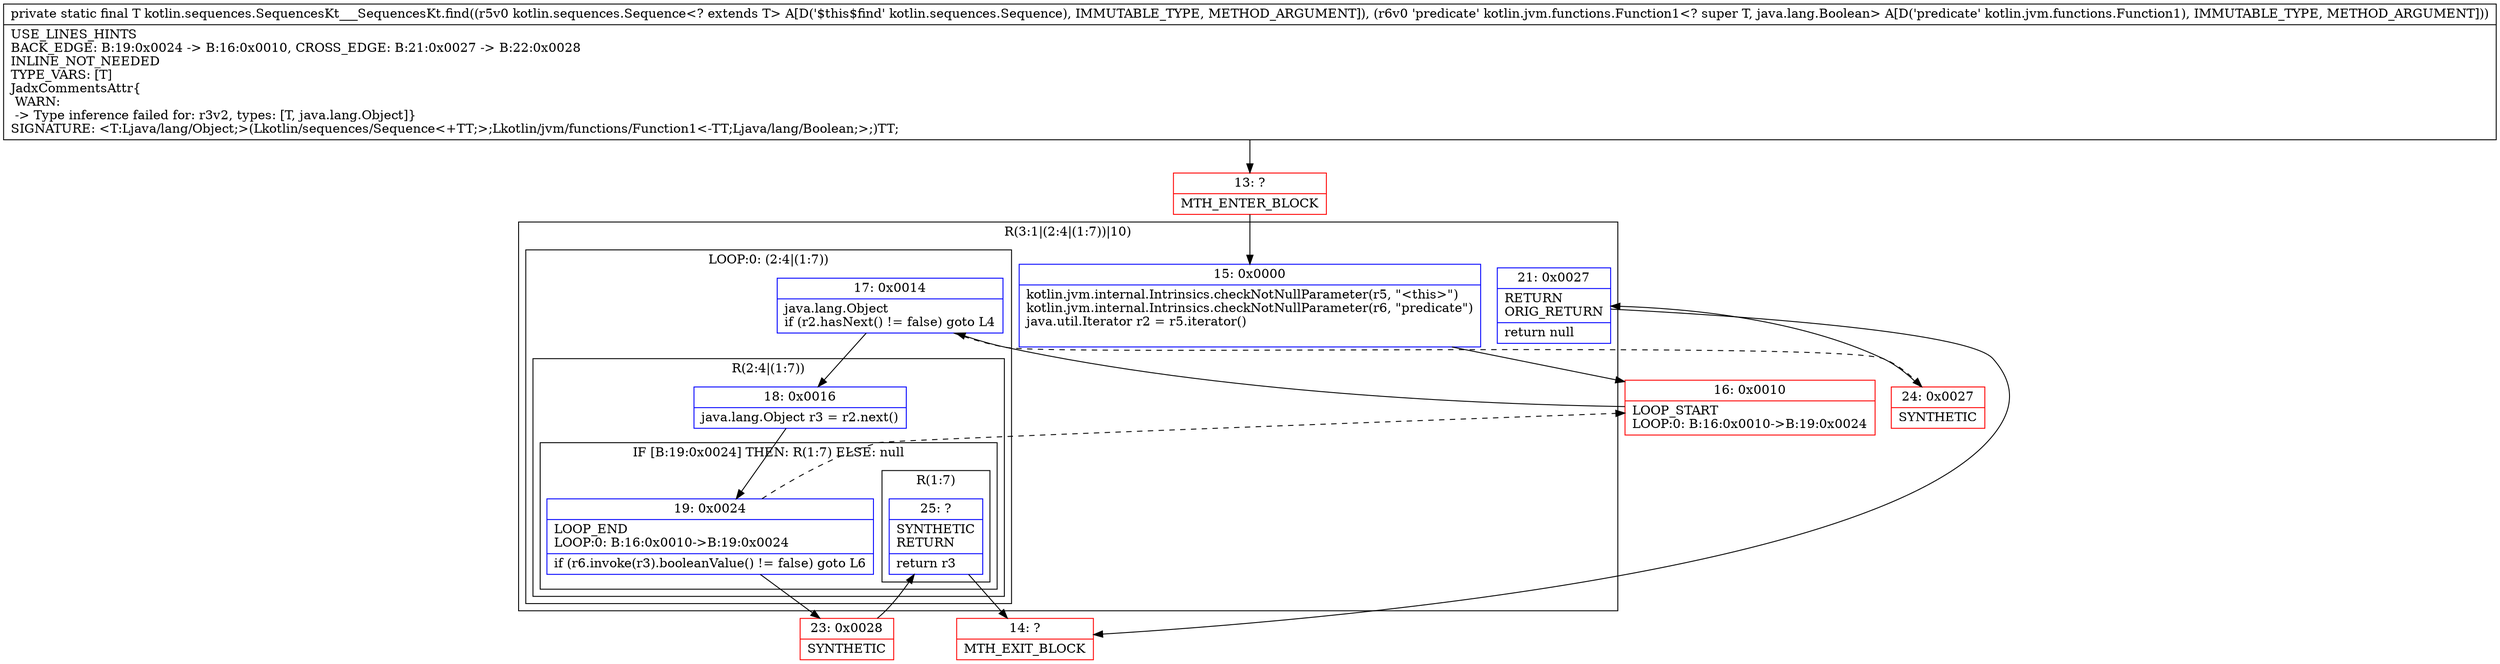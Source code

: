 digraph "CFG forkotlin.sequences.SequencesKt___SequencesKt.find(Lkotlin\/sequences\/Sequence;Lkotlin\/jvm\/functions\/Function1;)Ljava\/lang\/Object;" {
subgraph cluster_Region_520682326 {
label = "R(3:1|(2:4|(1:7))|10)";
node [shape=record,color=blue];
Node_15 [shape=record,label="{15\:\ 0x0000|kotlin.jvm.internal.Intrinsics.checkNotNullParameter(r5, \"\<this\>\")\lkotlin.jvm.internal.Intrinsics.checkNotNullParameter(r6, \"predicate\")\ljava.util.Iterator r2 = r5.iterator()\l\l}"];
subgraph cluster_LoopRegion_1895463727 {
label = "LOOP:0: (2:4|(1:7))";
node [shape=record,color=blue];
Node_17 [shape=record,label="{17\:\ 0x0014|java.lang.Object \lif (r2.hasNext() != false) goto L4\l}"];
subgraph cluster_Region_1237512384 {
label = "R(2:4|(1:7))";
node [shape=record,color=blue];
Node_18 [shape=record,label="{18\:\ 0x0016|java.lang.Object r3 = r2.next()\l}"];
subgraph cluster_IfRegion_973356913 {
label = "IF [B:19:0x0024] THEN: R(1:7) ELSE: null";
node [shape=record,color=blue];
Node_19 [shape=record,label="{19\:\ 0x0024|LOOP_END\lLOOP:0: B:16:0x0010\-\>B:19:0x0024\l|if (r6.invoke(r3).booleanValue() != false) goto L6\l}"];
subgraph cluster_Region_1653514540 {
label = "R(1:7)";
node [shape=record,color=blue];
Node_25 [shape=record,label="{25\:\ ?|SYNTHETIC\lRETURN\l|return r3\l}"];
}
}
}
}
Node_21 [shape=record,label="{21\:\ 0x0027|RETURN\lORIG_RETURN\l|return null\l}"];
}
Node_13 [shape=record,color=red,label="{13\:\ ?|MTH_ENTER_BLOCK\l}"];
Node_16 [shape=record,color=red,label="{16\:\ 0x0010|LOOP_START\lLOOP:0: B:16:0x0010\-\>B:19:0x0024\l}"];
Node_23 [shape=record,color=red,label="{23\:\ 0x0028|SYNTHETIC\l}"];
Node_14 [shape=record,color=red,label="{14\:\ ?|MTH_EXIT_BLOCK\l}"];
Node_24 [shape=record,color=red,label="{24\:\ 0x0027|SYNTHETIC\l}"];
MethodNode[shape=record,label="{private static final T kotlin.sequences.SequencesKt___SequencesKt.find((r5v0 kotlin.sequences.Sequence\<? extends T\> A[D('$this$find' kotlin.sequences.Sequence), IMMUTABLE_TYPE, METHOD_ARGUMENT]), (r6v0 'predicate' kotlin.jvm.functions.Function1\<? super T, java.lang.Boolean\> A[D('predicate' kotlin.jvm.functions.Function1), IMMUTABLE_TYPE, METHOD_ARGUMENT]))  | USE_LINES_HINTS\lBACK_EDGE: B:19:0x0024 \-\> B:16:0x0010, CROSS_EDGE: B:21:0x0027 \-\> B:22:0x0028\lINLINE_NOT_NEEDED\lTYPE_VARS: [T]\lJadxCommentsAttr\{\l WARN: \l \-\> Type inference failed for: r3v2, types: [T, java.lang.Object]\}\lSIGNATURE: \<T:Ljava\/lang\/Object;\>(Lkotlin\/sequences\/Sequence\<+TT;\>;Lkotlin\/jvm\/functions\/Function1\<\-TT;Ljava\/lang\/Boolean;\>;)TT;\l}"];
MethodNode -> Node_13;Node_15 -> Node_16;
Node_17 -> Node_18;
Node_17 -> Node_24[style=dashed];
Node_18 -> Node_19;
Node_19 -> Node_16[style=dashed];
Node_19 -> Node_23;
Node_25 -> Node_14;
Node_21 -> Node_14;
Node_13 -> Node_15;
Node_16 -> Node_17;
Node_23 -> Node_25;
Node_24 -> Node_21;
}


